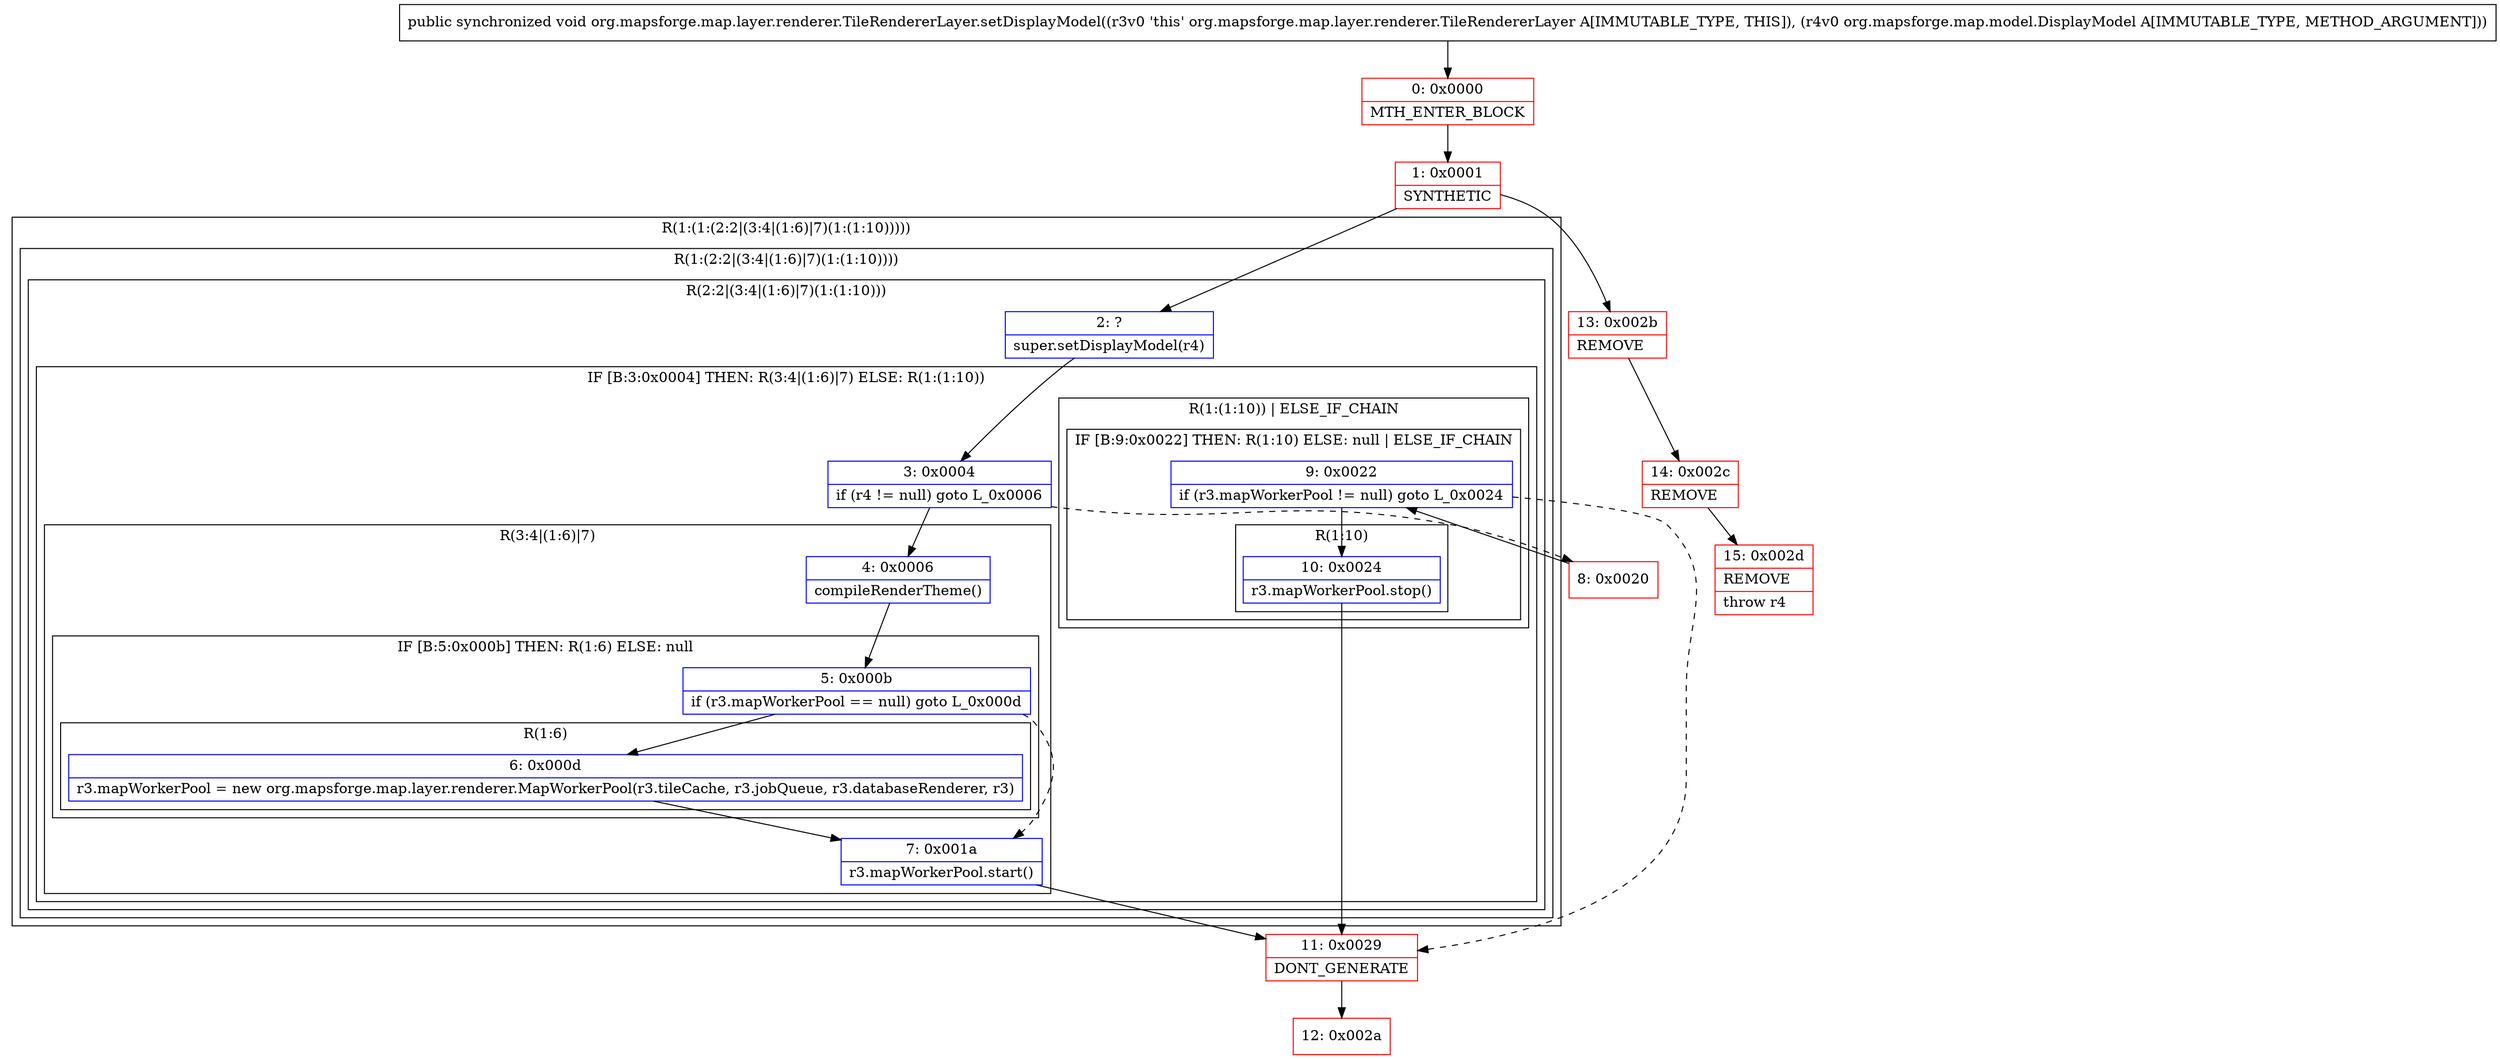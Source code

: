 digraph "CFG fororg.mapsforge.map.layer.renderer.TileRendererLayer.setDisplayModel(Lorg\/mapsforge\/map\/model\/DisplayModel;)V" {
subgraph cluster_Region_1641068628 {
label = "R(1:(1:(2:2|(3:4|(1:6)|7)(1:(1:10)))))";
node [shape=record,color=blue];
subgraph cluster_Region_1448854602 {
label = "R(1:(2:2|(3:4|(1:6)|7)(1:(1:10))))";
node [shape=record,color=blue];
subgraph cluster_Region_2132119846 {
label = "R(2:2|(3:4|(1:6)|7)(1:(1:10)))";
node [shape=record,color=blue];
Node_2 [shape=record,label="{2\:\ ?|super.setDisplayModel(r4)\l}"];
subgraph cluster_IfRegion_520363888 {
label = "IF [B:3:0x0004] THEN: R(3:4|(1:6)|7) ELSE: R(1:(1:10))";
node [shape=record,color=blue];
Node_3 [shape=record,label="{3\:\ 0x0004|if (r4 != null) goto L_0x0006\l}"];
subgraph cluster_Region_2079463132 {
label = "R(3:4|(1:6)|7)";
node [shape=record,color=blue];
Node_4 [shape=record,label="{4\:\ 0x0006|compileRenderTheme()\l}"];
subgraph cluster_IfRegion_1938023548 {
label = "IF [B:5:0x000b] THEN: R(1:6) ELSE: null";
node [shape=record,color=blue];
Node_5 [shape=record,label="{5\:\ 0x000b|if (r3.mapWorkerPool == null) goto L_0x000d\l}"];
subgraph cluster_Region_550291339 {
label = "R(1:6)";
node [shape=record,color=blue];
Node_6 [shape=record,label="{6\:\ 0x000d|r3.mapWorkerPool = new org.mapsforge.map.layer.renderer.MapWorkerPool(r3.tileCache, r3.jobQueue, r3.databaseRenderer, r3)\l}"];
}
}
Node_7 [shape=record,label="{7\:\ 0x001a|r3.mapWorkerPool.start()\l}"];
}
subgraph cluster_Region_520921981 {
label = "R(1:(1:10)) | ELSE_IF_CHAIN\l";
node [shape=record,color=blue];
subgraph cluster_IfRegion_1948455606 {
label = "IF [B:9:0x0022] THEN: R(1:10) ELSE: null | ELSE_IF_CHAIN\l";
node [shape=record,color=blue];
Node_9 [shape=record,label="{9\:\ 0x0022|if (r3.mapWorkerPool != null) goto L_0x0024\l}"];
subgraph cluster_Region_409974858 {
label = "R(1:10)";
node [shape=record,color=blue];
Node_10 [shape=record,label="{10\:\ 0x0024|r3.mapWorkerPool.stop()\l}"];
}
}
}
}
}
}
}
Node_0 [shape=record,color=red,label="{0\:\ 0x0000|MTH_ENTER_BLOCK\l}"];
Node_1 [shape=record,color=red,label="{1\:\ 0x0001|SYNTHETIC\l}"];
Node_8 [shape=record,color=red,label="{8\:\ 0x0020}"];
Node_11 [shape=record,color=red,label="{11\:\ 0x0029|DONT_GENERATE\l}"];
Node_12 [shape=record,color=red,label="{12\:\ 0x002a}"];
Node_13 [shape=record,color=red,label="{13\:\ 0x002b|REMOVE\l}"];
Node_14 [shape=record,color=red,label="{14\:\ 0x002c|REMOVE\l}"];
Node_15 [shape=record,color=red,label="{15\:\ 0x002d|REMOVE\l|throw r4\l}"];
MethodNode[shape=record,label="{public synchronized void org.mapsforge.map.layer.renderer.TileRendererLayer.setDisplayModel((r3v0 'this' org.mapsforge.map.layer.renderer.TileRendererLayer A[IMMUTABLE_TYPE, THIS]), (r4v0 org.mapsforge.map.model.DisplayModel A[IMMUTABLE_TYPE, METHOD_ARGUMENT])) }"];
MethodNode -> Node_0;
Node_2 -> Node_3;
Node_3 -> Node_4;
Node_3 -> Node_8[style=dashed];
Node_4 -> Node_5;
Node_5 -> Node_6;
Node_5 -> Node_7[style=dashed];
Node_6 -> Node_7;
Node_7 -> Node_11;
Node_9 -> Node_10;
Node_9 -> Node_11[style=dashed];
Node_10 -> Node_11;
Node_0 -> Node_1;
Node_1 -> Node_2;
Node_1 -> Node_13;
Node_8 -> Node_9;
Node_11 -> Node_12;
Node_13 -> Node_14;
Node_14 -> Node_15;
}

